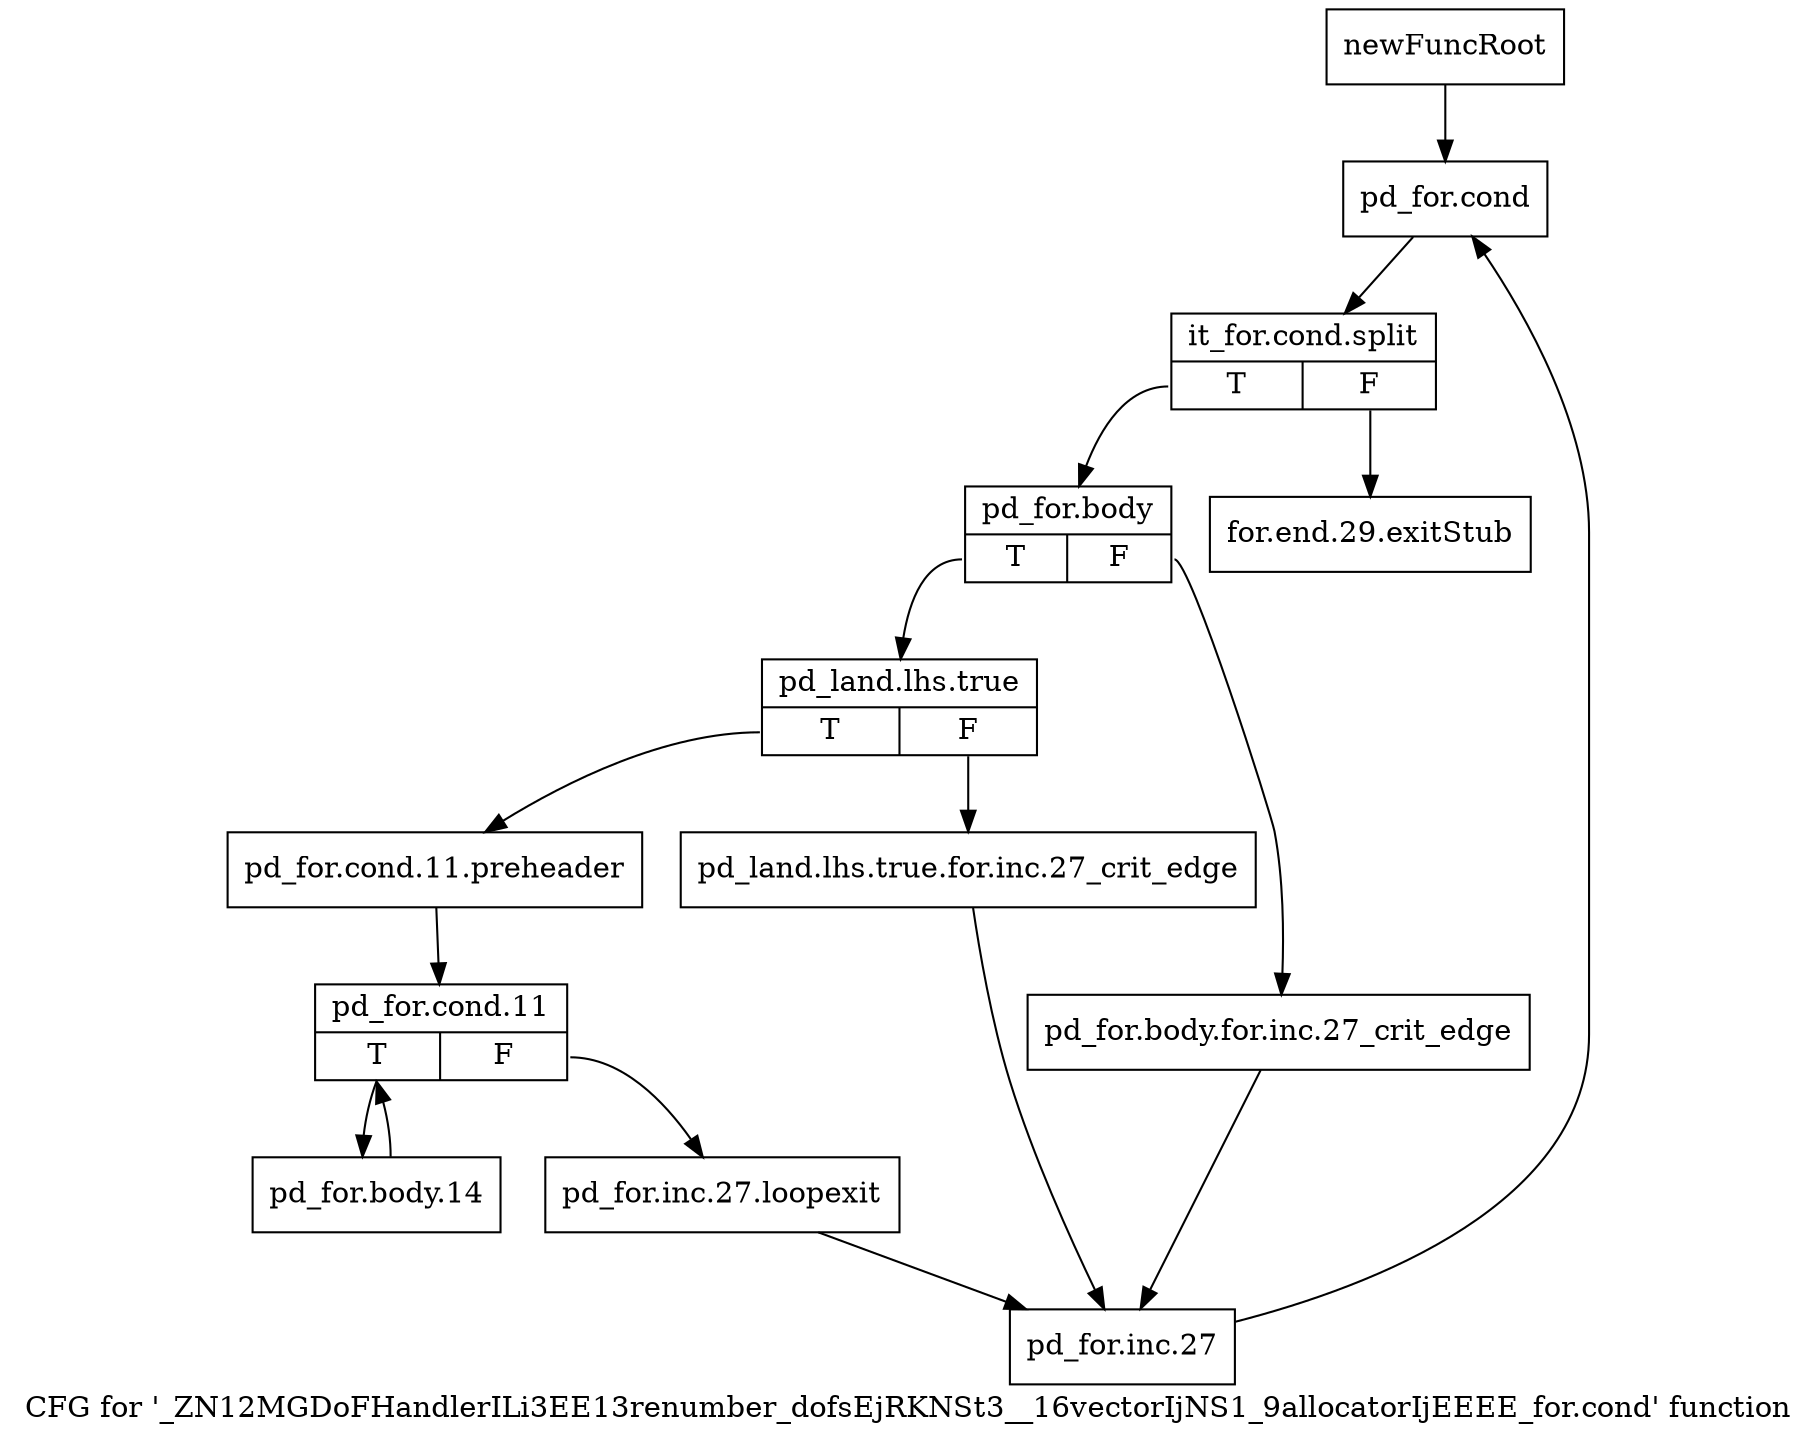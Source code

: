 digraph "CFG for '_ZN12MGDoFHandlerILi3EE13renumber_dofsEjRKNSt3__16vectorIjNS1_9allocatorIjEEEE_for.cond' function" {
	label="CFG for '_ZN12MGDoFHandlerILi3EE13renumber_dofsEjRKNSt3__16vectorIjNS1_9allocatorIjEEEE_for.cond' function";

	Node0x9522f80 [shape=record,label="{newFuncRoot}"];
	Node0x9522f80 -> Node0x9523020;
	Node0x9522fd0 [shape=record,label="{for.end.29.exitStub}"];
	Node0x9523020 [shape=record,label="{pd_for.cond}"];
	Node0x9523020 -> Node0xb661ea0;
	Node0xb661ea0 [shape=record,label="{it_for.cond.split|{<s0>T|<s1>F}}"];
	Node0xb661ea0:s0 -> Node0x9523070;
	Node0xb661ea0:s1 -> Node0x9522fd0;
	Node0x9523070 [shape=record,label="{pd_for.body|{<s0>T|<s1>F}}"];
	Node0x9523070:s0 -> Node0x9523110;
	Node0x9523070:s1 -> Node0x95230c0;
	Node0x95230c0 [shape=record,label="{pd_for.body.for.inc.27_crit_edge}"];
	Node0x95230c0 -> Node0x95232a0;
	Node0x9523110 [shape=record,label="{pd_land.lhs.true|{<s0>T|<s1>F}}"];
	Node0x9523110:s0 -> Node0x95231b0;
	Node0x9523110:s1 -> Node0x9523160;
	Node0x9523160 [shape=record,label="{pd_land.lhs.true.for.inc.27_crit_edge}"];
	Node0x9523160 -> Node0x95232a0;
	Node0x95231b0 [shape=record,label="{pd_for.cond.11.preheader}"];
	Node0x95231b0 -> Node0x9523200;
	Node0x9523200 [shape=record,label="{pd_for.cond.11|{<s0>T|<s1>F}}"];
	Node0x9523200:s0 -> Node0x95232f0;
	Node0x9523200:s1 -> Node0x9523250;
	Node0x9523250 [shape=record,label="{pd_for.inc.27.loopexit}"];
	Node0x9523250 -> Node0x95232a0;
	Node0x95232a0 [shape=record,label="{pd_for.inc.27}"];
	Node0x95232a0 -> Node0x9523020;
	Node0x95232f0 [shape=record,label="{pd_for.body.14}"];
	Node0x95232f0 -> Node0x9523200;
}
